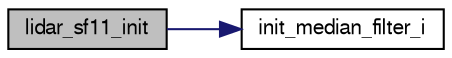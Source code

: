 digraph "lidar_sf11_init"
{
  edge [fontname="FreeSans",fontsize="10",labelfontname="FreeSans",labelfontsize="10"];
  node [fontname="FreeSans",fontsize="10",shape=record];
  rankdir="LR";
  Node1 [label="lidar_sf11_init",height=0.2,width=0.4,color="black", fillcolor="grey75", style="filled", fontcolor="black"];
  Node1 -> Node2 [color="midnightblue",fontsize="10",style="solid",fontname="FreeSans"];
  Node2 [label="init_median_filter_i",height=0.2,width=0.4,color="black", fillcolor="white", style="filled",URL="$median__filter_8h.html#a166821d0e610078dfba3fa692d0ae5ca"];
}

